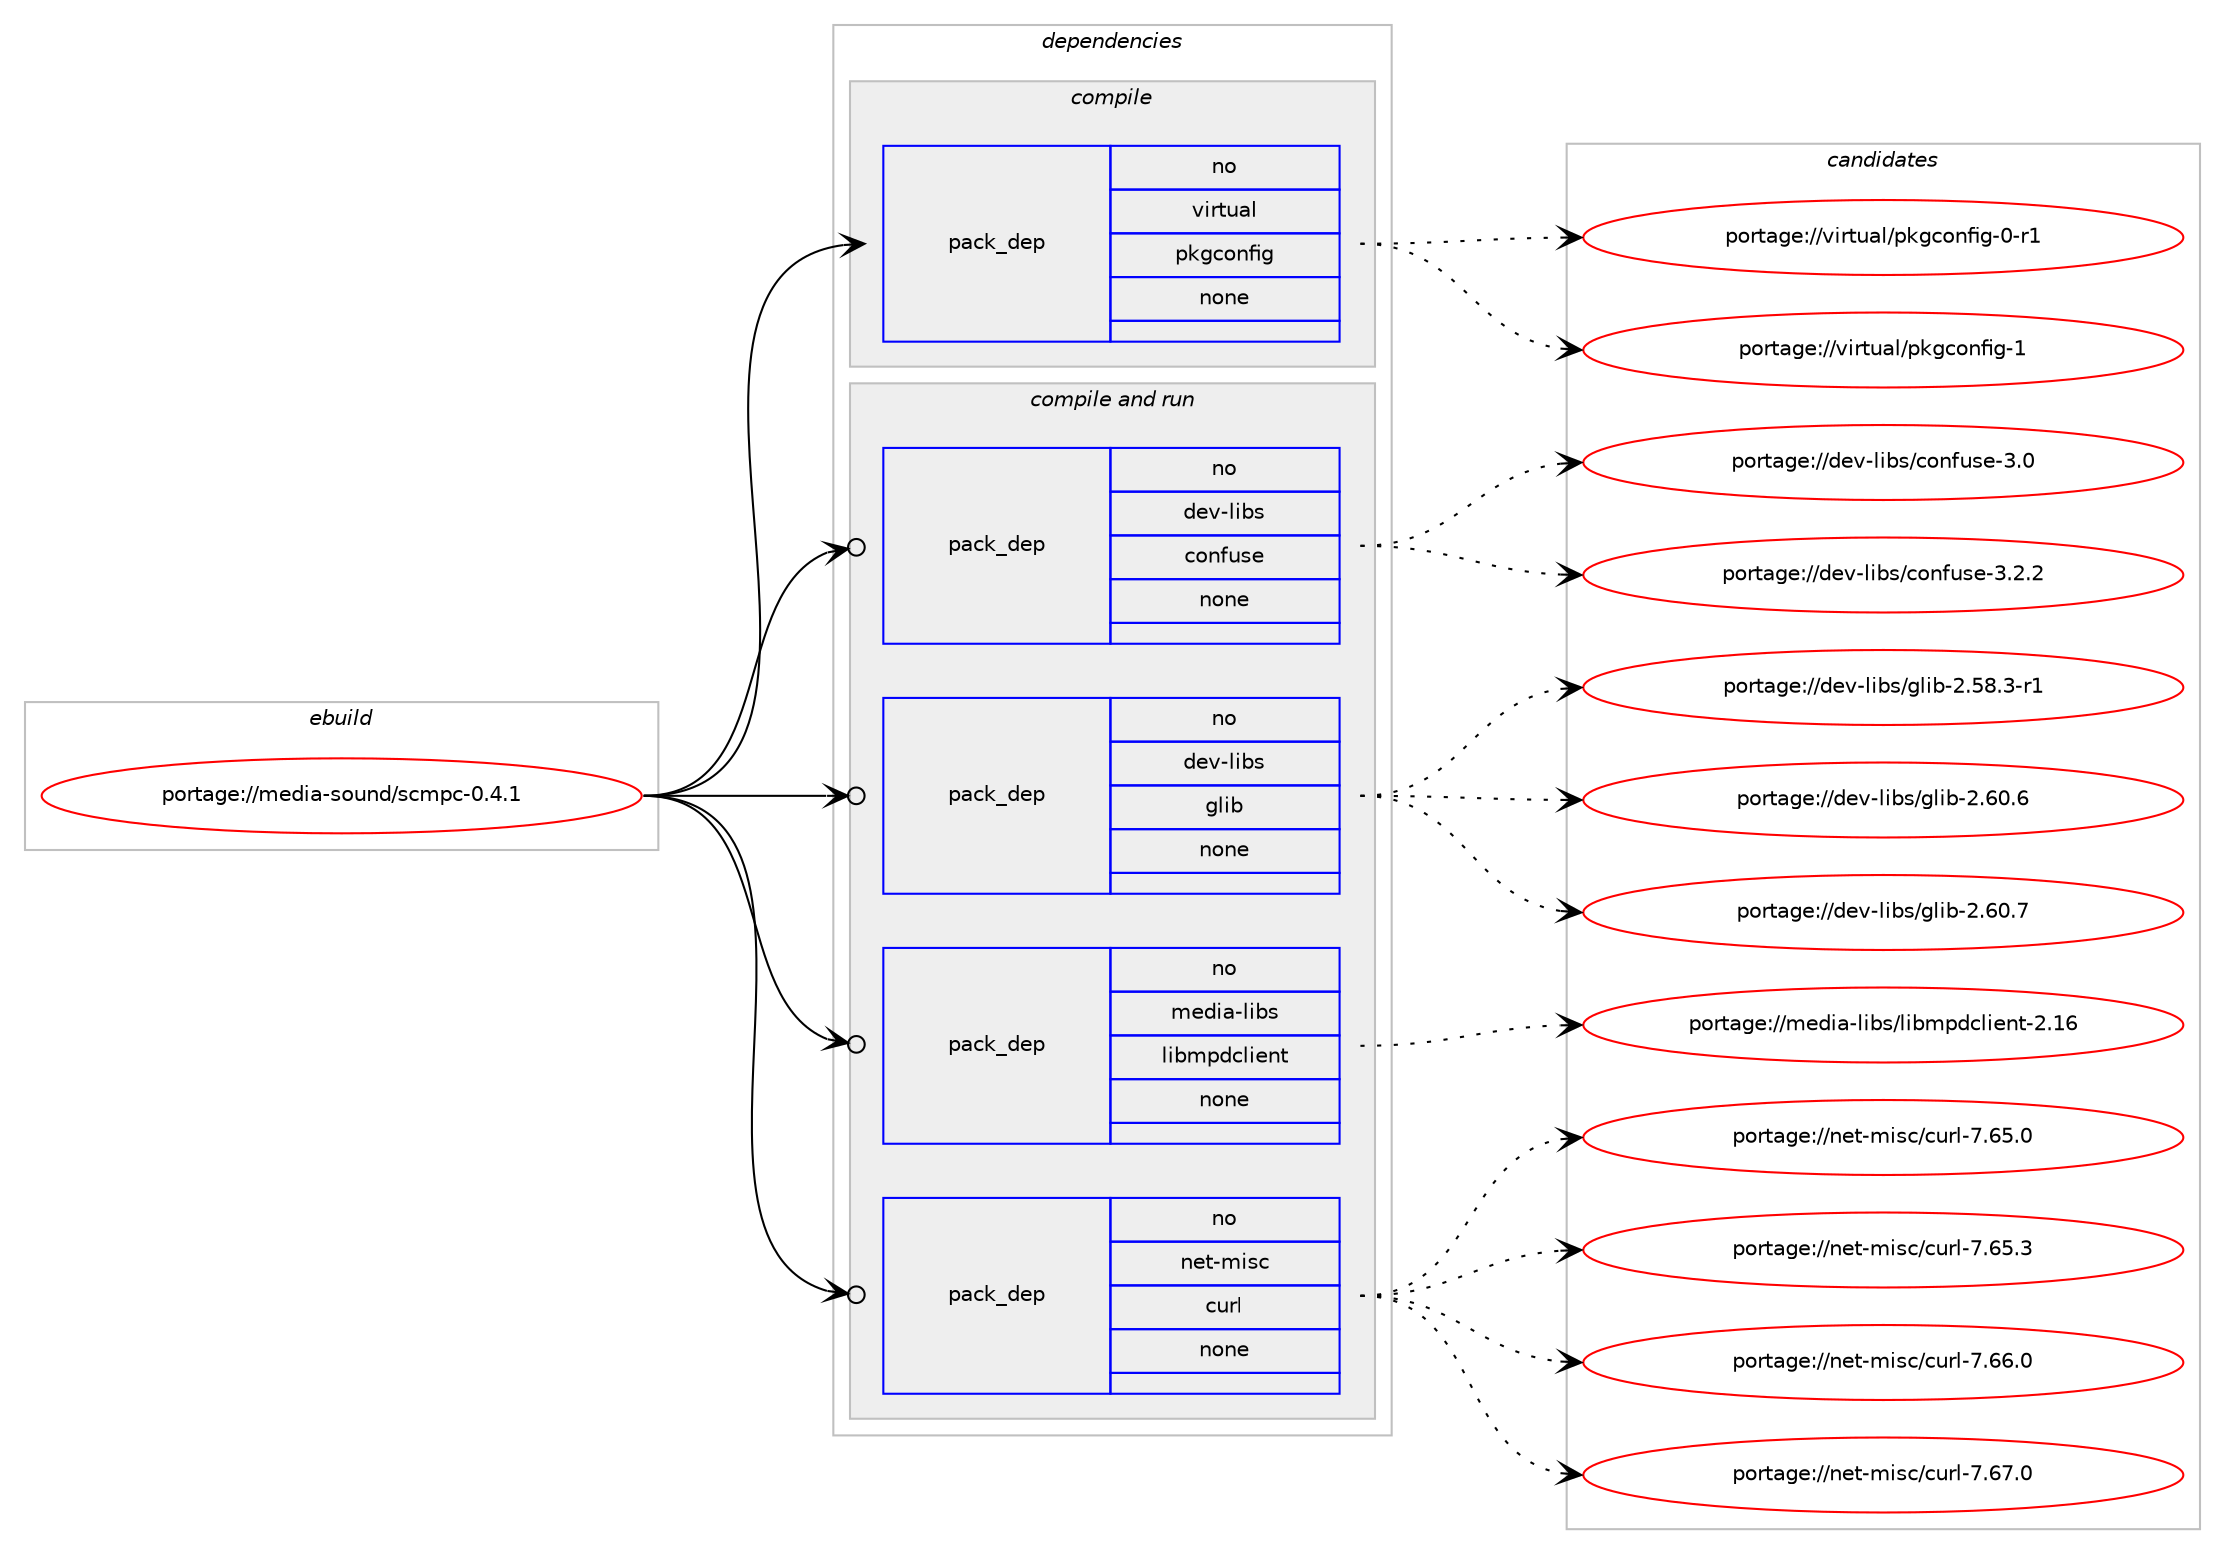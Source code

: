 digraph prolog {

# *************
# Graph options
# *************

newrank=true;
concentrate=true;
compound=true;
graph [rankdir=LR,fontname=Helvetica,fontsize=10,ranksep=1.5];#, ranksep=2.5, nodesep=0.2];
edge  [arrowhead=vee];
node  [fontname=Helvetica,fontsize=10];

# **********
# The ebuild
# **********

subgraph cluster_leftcol {
color=gray;
rank=same;
label=<<i>ebuild</i>>;
id [label="portage://media-sound/scmpc-0.4.1", color=red, width=4, href="../media-sound/scmpc-0.4.1.svg"];
}

# ****************
# The dependencies
# ****************

subgraph cluster_midcol {
color=gray;
label=<<i>dependencies</i>>;
subgraph cluster_compile {
fillcolor="#eeeeee";
style=filled;
label=<<i>compile</i>>;
subgraph pack247054 {
dependency336092 [label=<<TABLE BORDER="0" CELLBORDER="1" CELLSPACING="0" CELLPADDING="4" WIDTH="220"><TR><TD ROWSPAN="6" CELLPADDING="30">pack_dep</TD></TR><TR><TD WIDTH="110">no</TD></TR><TR><TD>virtual</TD></TR><TR><TD>pkgconfig</TD></TR><TR><TD>none</TD></TR><TR><TD></TD></TR></TABLE>>, shape=none, color=blue];
}
id:e -> dependency336092:w [weight=20,style="solid",arrowhead="vee"];
}
subgraph cluster_compileandrun {
fillcolor="#eeeeee";
style=filled;
label=<<i>compile and run</i>>;
subgraph pack247055 {
dependency336093 [label=<<TABLE BORDER="0" CELLBORDER="1" CELLSPACING="0" CELLPADDING="4" WIDTH="220"><TR><TD ROWSPAN="6" CELLPADDING="30">pack_dep</TD></TR><TR><TD WIDTH="110">no</TD></TR><TR><TD>dev-libs</TD></TR><TR><TD>confuse</TD></TR><TR><TD>none</TD></TR><TR><TD></TD></TR></TABLE>>, shape=none, color=blue];
}
id:e -> dependency336093:w [weight=20,style="solid",arrowhead="odotvee"];
subgraph pack247056 {
dependency336094 [label=<<TABLE BORDER="0" CELLBORDER="1" CELLSPACING="0" CELLPADDING="4" WIDTH="220"><TR><TD ROWSPAN="6" CELLPADDING="30">pack_dep</TD></TR><TR><TD WIDTH="110">no</TD></TR><TR><TD>dev-libs</TD></TR><TR><TD>glib</TD></TR><TR><TD>none</TD></TR><TR><TD></TD></TR></TABLE>>, shape=none, color=blue];
}
id:e -> dependency336094:w [weight=20,style="solid",arrowhead="odotvee"];
subgraph pack247057 {
dependency336095 [label=<<TABLE BORDER="0" CELLBORDER="1" CELLSPACING="0" CELLPADDING="4" WIDTH="220"><TR><TD ROWSPAN="6" CELLPADDING="30">pack_dep</TD></TR><TR><TD WIDTH="110">no</TD></TR><TR><TD>media-libs</TD></TR><TR><TD>libmpdclient</TD></TR><TR><TD>none</TD></TR><TR><TD></TD></TR></TABLE>>, shape=none, color=blue];
}
id:e -> dependency336095:w [weight=20,style="solid",arrowhead="odotvee"];
subgraph pack247058 {
dependency336096 [label=<<TABLE BORDER="0" CELLBORDER="1" CELLSPACING="0" CELLPADDING="4" WIDTH="220"><TR><TD ROWSPAN="6" CELLPADDING="30">pack_dep</TD></TR><TR><TD WIDTH="110">no</TD></TR><TR><TD>net-misc</TD></TR><TR><TD>curl</TD></TR><TR><TD>none</TD></TR><TR><TD></TD></TR></TABLE>>, shape=none, color=blue];
}
id:e -> dependency336096:w [weight=20,style="solid",arrowhead="odotvee"];
}
subgraph cluster_run {
fillcolor="#eeeeee";
style=filled;
label=<<i>run</i>>;
}
}

# **************
# The candidates
# **************

subgraph cluster_choices {
rank=same;
color=gray;
label=<<i>candidates</i>>;

subgraph choice247054 {
color=black;
nodesep=1;
choiceportage11810511411611797108471121071039911111010210510345484511449 [label="portage://virtual/pkgconfig-0-r1", color=red, width=4,href="../virtual/pkgconfig-0-r1.svg"];
choiceportage1181051141161179710847112107103991111101021051034549 [label="portage://virtual/pkgconfig-1", color=red, width=4,href="../virtual/pkgconfig-1.svg"];
dependency336092:e -> choiceportage11810511411611797108471121071039911111010210510345484511449:w [style=dotted,weight="100"];
dependency336092:e -> choiceportage1181051141161179710847112107103991111101021051034549:w [style=dotted,weight="100"];
}
subgraph choice247055 {
color=black;
nodesep=1;
choiceportage1001011184510810598115479911111010211711510145514648 [label="portage://dev-libs/confuse-3.0", color=red, width=4,href="../dev-libs/confuse-3.0.svg"];
choiceportage10010111845108105981154799111110102117115101455146504650 [label="portage://dev-libs/confuse-3.2.2", color=red, width=4,href="../dev-libs/confuse-3.2.2.svg"];
dependency336093:e -> choiceportage1001011184510810598115479911111010211711510145514648:w [style=dotted,weight="100"];
dependency336093:e -> choiceportage10010111845108105981154799111110102117115101455146504650:w [style=dotted,weight="100"];
}
subgraph choice247056 {
color=black;
nodesep=1;
choiceportage10010111845108105981154710310810598455046535646514511449 [label="portage://dev-libs/glib-2.58.3-r1", color=red, width=4,href="../dev-libs/glib-2.58.3-r1.svg"];
choiceportage1001011184510810598115471031081059845504654484654 [label="portage://dev-libs/glib-2.60.6", color=red, width=4,href="../dev-libs/glib-2.60.6.svg"];
choiceportage1001011184510810598115471031081059845504654484655 [label="portage://dev-libs/glib-2.60.7", color=red, width=4,href="../dev-libs/glib-2.60.7.svg"];
dependency336094:e -> choiceportage10010111845108105981154710310810598455046535646514511449:w [style=dotted,weight="100"];
dependency336094:e -> choiceportage1001011184510810598115471031081059845504654484654:w [style=dotted,weight="100"];
dependency336094:e -> choiceportage1001011184510810598115471031081059845504654484655:w [style=dotted,weight="100"];
}
subgraph choice247057 {
color=black;
nodesep=1;
choiceportage1091011001059745108105981154710810598109112100991081051011101164550464954 [label="portage://media-libs/libmpdclient-2.16", color=red, width=4,href="../media-libs/libmpdclient-2.16.svg"];
dependency336095:e -> choiceportage1091011001059745108105981154710810598109112100991081051011101164550464954:w [style=dotted,weight="100"];
}
subgraph choice247058 {
color=black;
nodesep=1;
choiceportage1101011164510910511599479911711410845554654534648 [label="portage://net-misc/curl-7.65.0", color=red, width=4,href="../net-misc/curl-7.65.0.svg"];
choiceportage1101011164510910511599479911711410845554654534651 [label="portage://net-misc/curl-7.65.3", color=red, width=4,href="../net-misc/curl-7.65.3.svg"];
choiceportage1101011164510910511599479911711410845554654544648 [label="portage://net-misc/curl-7.66.0", color=red, width=4,href="../net-misc/curl-7.66.0.svg"];
choiceportage1101011164510910511599479911711410845554654554648 [label="portage://net-misc/curl-7.67.0", color=red, width=4,href="../net-misc/curl-7.67.0.svg"];
dependency336096:e -> choiceportage1101011164510910511599479911711410845554654534648:w [style=dotted,weight="100"];
dependency336096:e -> choiceportage1101011164510910511599479911711410845554654534651:w [style=dotted,weight="100"];
dependency336096:e -> choiceportage1101011164510910511599479911711410845554654544648:w [style=dotted,weight="100"];
dependency336096:e -> choiceportage1101011164510910511599479911711410845554654554648:w [style=dotted,weight="100"];
}
}

}
